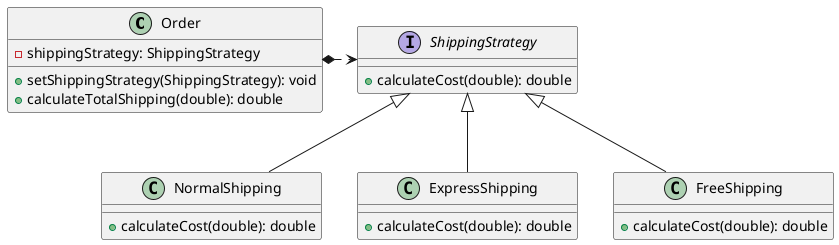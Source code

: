 @startuml
class Order {
    - shippingStrategy: ShippingStrategy
    + setShippingStrategy(ShippingStrategy): void
    + calculateTotalShipping(double): double
}

interface ShippingStrategy {
    + calculateCost(double): double
}

class NormalShipping {
    + calculateCost(double): double
}

class ExpressShipping {
    + calculateCost(double): double
}

class FreeShipping {
    + calculateCost(double): double
}

Order *.right.> ShippingStrategy
ShippingStrategy <|-- NormalShipping
ShippingStrategy <|-- ExpressShipping
ShippingStrategy <|-- FreeShipping

@enduml
